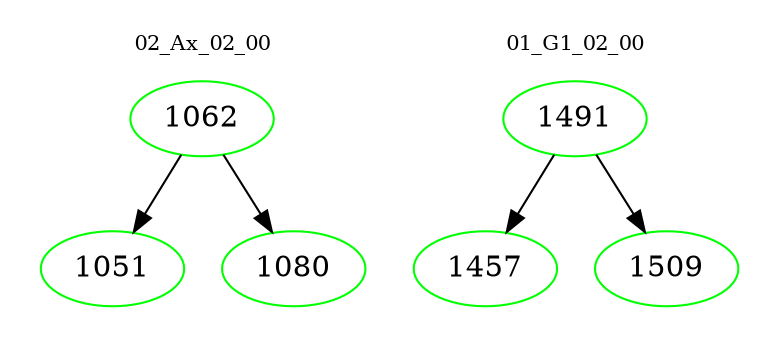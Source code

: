 digraph{
subgraph cluster_0 {
color = white
label = "02_Ax_02_00";
fontsize=10;
T0_1062 [label="1062", color="green"]
T0_1062 -> T0_1051 [color="black"]
T0_1051 [label="1051", color="green"]
T0_1062 -> T0_1080 [color="black"]
T0_1080 [label="1080", color="green"]
}
subgraph cluster_1 {
color = white
label = "01_G1_02_00";
fontsize=10;
T1_1491 [label="1491", color="green"]
T1_1491 -> T1_1457 [color="black"]
T1_1457 [label="1457", color="green"]
T1_1491 -> T1_1509 [color="black"]
T1_1509 [label="1509", color="green"]
}
}
